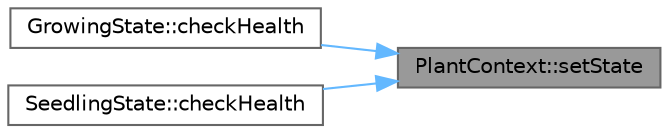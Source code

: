digraph "PlantContext::setState"
{
 // INTERACTIVE_SVG=YES
 // LATEX_PDF_SIZE
  bgcolor="transparent";
  edge [fontname=Helvetica,fontsize=10,labelfontname=Helvetica,labelfontsize=10];
  node [fontname=Helvetica,fontsize=10,shape=box,height=0.2,width=0.4];
  rankdir="RL";
  Node1 [id="Node000001",label="PlantContext::setState",height=0.2,width=0.4,color="gray40", fillcolor="grey60", style="filled", fontcolor="black",tooltip="Set a new state (transitions to a new lifecycle state)"];
  Node1 -> Node2 [id="edge1_Node000001_Node000002",dir="back",color="steelblue1",style="solid",tooltip=" "];
  Node2 [id="Node000002",label="GrowingState::checkHealth",height=0.2,width=0.4,color="grey40", fillcolor="white", style="filled",URL="$class_growing_state.html#aae0173d8792da40dc237b12f78619920",tooltip="Check plant health and growth progress."];
  Node1 -> Node3 [id="edge2_Node000001_Node000003",dir="back",color="steelblue1",style="solid",tooltip=" "];
  Node3 [id="Node000003",label="SeedlingState::checkHealth",height=0.2,width=0.4,color="grey40", fillcolor="white", style="filled",URL="$class_seedling_state.html#a4468a2a6dde95d89b5d86cf668a57807",tooltip="Check seedling health and growth progress."];
}

